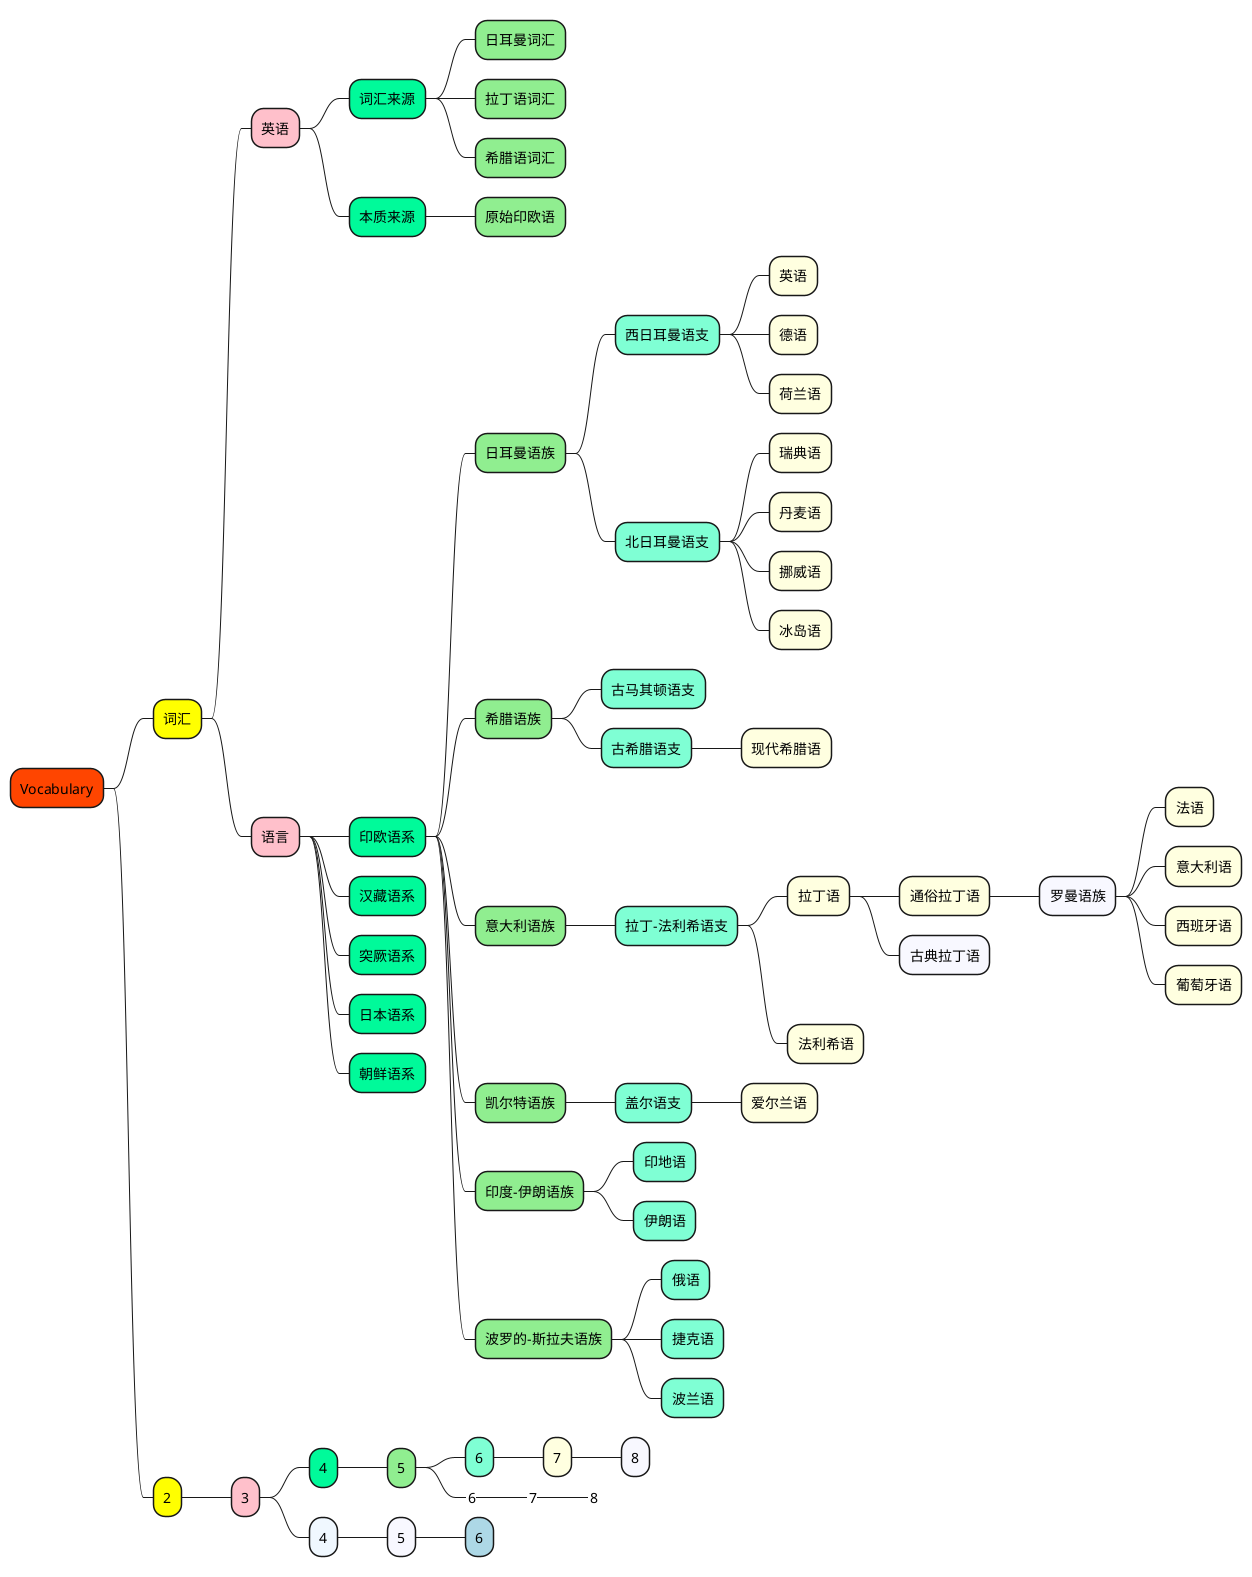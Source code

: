 @startmindmap

+[#OrangeRed] Vocabulary

++[#yellow] 词汇

+++[#Pink] 英语

++++[#MediumSpringGreen] 词汇来源
+++++[#LightGreen] 日耳曼词汇
+++++[#LightGreen] 拉丁语词汇
+++++[#LightGreen] 希腊语词汇

++++[#MediumSpringGreen] 本质来源
+++++[#LightGreen] 原始印欧语


+++[#Pink] 语言

++++[#MediumSpringGreen] 印欧语系

+++++[#LightGreen] 日耳曼语族
++++++[#Aquamarine] 西日耳曼语支
+++++++[#LightYellow] 英语
+++++++[#LightYellow] 德语
+++++++[#LightYellow] 荷兰语
++++++[#Aquamarine] 北日耳曼语支
+++++++[#LightYellow] 瑞典语
+++++++[#LightYellow] 丹麦语
+++++++[#LightYellow] 挪威语
+++++++[#LightYellow] 冰岛语

+++++[#LightGreen] 希腊语族
++++++[#Aquamarine] 古马其顿语支
++++++[#Aquamarine] 古希腊语支
+++++++[#LightYellow] 现代希腊语

+++++[#LightGreen] 意大利语族
++++++[#Aquamarine] 拉丁-法利希语支
+++++++[#LightYellow] 拉丁语
++++++++[#LightYellow] 通俗拉丁语
+++++++++[#GhostWhite] 罗曼语族
++++++++++[#LightYellow] 法语
++++++++++[#LightYellow] 意大利语
++++++++++[#LightYellow] 西班牙语
++++++++++[#LightYellow] 葡萄牙语
++++++++[#GhostWhite] 古典拉丁语
+++++++[#LightYellow] 法利希语

+++++[#LightGreen] 凯尔特语族
++++++[#Aquamarine] 盖尔语支
+++++++[#LightYellow] 爱尔兰语

+++++[#LightGreen] 印度-伊朗语族
++++++[#Aquamarine] 印地语
++++++[#Aquamarine] 伊朗语

+++++[#LightGreen] 波罗的-斯拉夫语族
++++++[#Aquamarine] 俄语
++++++[#Aquamarine] 捷克语
++++++[#Aquamarine] 波兰语

++++[#MediumSpringGreen] 汉藏语系
++++[#MediumSpringGreen] 突厥语系
++++[#MediumSpringGreen] 日本语系
++++[#MediumSpringGreen] 朝鲜语系




++[#yellow] 2

+++[#Pink] 3

++++[#MediumSpringGreen] 4
+++++[#LightGreen] 5
++++++[#Aquamarine] 6
+++++++[#LightYellow] 7
++++++++[#GhostWhite] 8

++++++[#Aquamarine]_ 6
+++++++[#LightYellow]_ 7
++++++++[#GhostWhite]_ 8

++++[#AliceBlue] 4
+++++[#GhostWhite] 5
++++++[#LightBlue] 6


'颠覆你对英语词汇的认知 https://www.bilibili.com/video/BV15Y4y1p7mL



@endmindmap